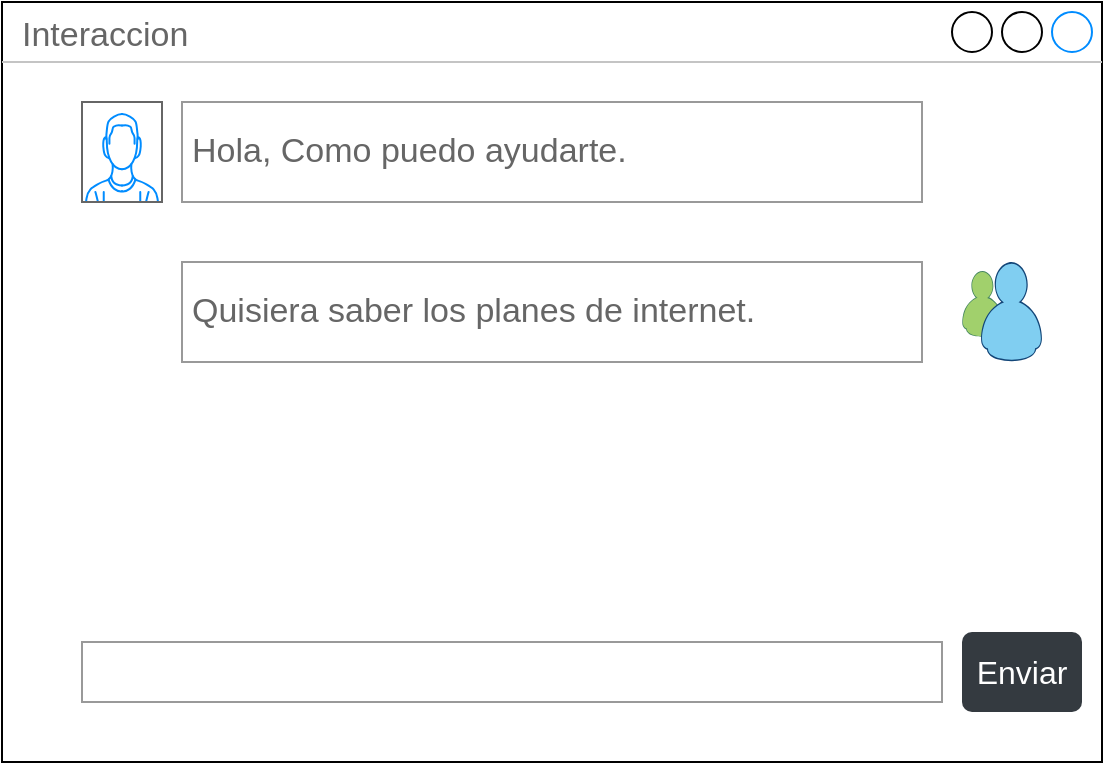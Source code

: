 <mxfile version="22.0.8" type="device" pages="5">
  <diagram name="Page-1" id="6EEpBAA_ziekVDtb_PAh">
    <mxGraphModel dx="808" dy="528" grid="1" gridSize="10" guides="1" tooltips="1" connect="1" arrows="1" fold="1" page="1" pageScale="1" pageWidth="850" pageHeight="1100" math="0" shadow="0">
      <root>
        <mxCell id="0" />
        <mxCell id="1" parent="0" />
        <mxCell id="xYE92URbad5Q_2ESYV_P-2" value="Interaccion" style="strokeWidth=1;shadow=0;dashed=0;align=center;html=1;shape=mxgraph.mockup.containers.window;align=left;verticalAlign=top;spacingLeft=8;strokeColor2=#008cff;strokeColor3=#c4c4c4;fontColor=#666666;mainText=;fontSize=17;labelBackgroundColor=none;whiteSpace=wrap;" parent="1" vertex="1">
          <mxGeometry x="140" y="50" width="550" height="380" as="geometry" />
        </mxCell>
        <mxCell id="xYE92URbad5Q_2ESYV_P-3" value="" style="strokeWidth=1;shadow=0;dashed=0;align=center;html=1;shape=mxgraph.mockup.forms.pwField;strokeColor=#999999;mainText=;align=left;fontColor=#666666;fontSize=17;spacingLeft=3;" parent="1" vertex="1">
          <mxGeometry x="180" y="370" width="430" height="30" as="geometry" />
        </mxCell>
        <mxCell id="xYE92URbad5Q_2ESYV_P-4" value="Enviar" style="html=1;shadow=0;dashed=0;shape=mxgraph.bootstrap.rrect;rSize=5;strokeColor=none;strokeWidth=1;fillColor=#343A40;fontColor=#ffffff;whiteSpace=wrap;align=center;verticalAlign=middle;spacingLeft=0;fontStyle=0;fontSize=16;spacing=5;" parent="1" vertex="1">
          <mxGeometry x="620" y="365" width="60" height="40" as="geometry" />
        </mxCell>
        <mxCell id="xYE92URbad5Q_2ESYV_P-5" value="" style="verticalLabelPosition=bottom;shadow=0;dashed=0;align=center;html=1;verticalAlign=top;strokeWidth=1;shape=mxgraph.mockup.containers.userMale;strokeColor=#666666;strokeColor2=#008cff;" parent="1" vertex="1">
          <mxGeometry x="180" y="100" width="40" height="50" as="geometry" />
        </mxCell>
        <mxCell id="xYE92URbad5Q_2ESYV_P-6" value="Hola, Como puedo ayudarte." style="strokeWidth=1;shadow=0;dashed=0;align=center;html=1;shape=mxgraph.mockup.forms.pwField;strokeColor=#999999;mainText=;align=left;fontColor=#666666;fontSize=17;spacingLeft=3;" parent="1" vertex="1">
          <mxGeometry x="230" y="100" width="370" height="50" as="geometry" />
        </mxCell>
        <mxCell id="xYE92URbad5Q_2ESYV_P-7" value="" style="dashed=0;outlineConnect=0;html=1;align=center;labelPosition=center;verticalLabelPosition=bottom;verticalAlign=top;shape=mxgraph.weblogos.messenger" parent="1" vertex="1">
          <mxGeometry x="620" y="180" width="40" height="50" as="geometry" />
        </mxCell>
        <mxCell id="xYE92URbad5Q_2ESYV_P-8" value="Quisiera saber los planes de internet." style="strokeWidth=1;shadow=0;dashed=0;align=center;html=1;shape=mxgraph.mockup.forms.pwField;strokeColor=#999999;mainText=;align=left;fontColor=#666666;fontSize=17;spacingLeft=3;" parent="1" vertex="1">
          <mxGeometry x="230" y="180" width="370" height="50" as="geometry" />
        </mxCell>
      </root>
    </mxGraphModel>
  </diagram>
  <diagram id="yDfoC-RtRqZ3JEIOBSSw" name="Page-2">
    <mxGraphModel dx="808" dy="1628" grid="1" gridSize="10" guides="1" tooltips="1" connect="1" arrows="1" fold="1" page="1" pageScale="1" pageWidth="850" pageHeight="1100" math="0" shadow="0">
      <root>
        <mxCell id="0" />
        <mxCell id="1" parent="0" />
        <mxCell id="B1a26VZU-elOV3LGPTzw-1" value="" style="strokeWidth=1;shadow=0;dashed=0;align=center;html=1;shape=mxgraph.mockup.forms.rrect;rSize=0;strokeColor=#999999;fillColor=#ffffff;" parent="1" vertex="1">
          <mxGeometry x="40" y="-80" width="510" height="500" as="geometry" />
        </mxCell>
        <mxCell id="B1a26VZU-elOV3LGPTzw-2" value="Login" style="strokeWidth=1;shadow=0;dashed=0;align=center;html=1;shape=mxgraph.mockup.forms.anchor;fontSize=12;fontColor=#666666;align=left;resizeWidth=1;spacingLeft=0;" parent="B1a26VZU-elOV3LGPTzw-1" vertex="1">
          <mxGeometry width="162.558" height="20" relative="1" as="geometry">
            <mxPoint x="10" y="10" as="offset" />
          </mxGeometry>
        </mxCell>
        <mxCell id="B1a26VZU-elOV3LGPTzw-3" value="" style="shape=line;strokeColor=#ddeeff;strokeWidth=2;html=1;resizeWidth=1;" parent="B1a26VZU-elOV3LGPTzw-1" vertex="1">
          <mxGeometry width="468.871" height="10" relative="1" as="geometry">
            <mxPoint x="10" y="30" as="offset" />
          </mxGeometry>
        </mxCell>
        <mxCell id="B1a26VZU-elOV3LGPTzw-4" value="Usuario:" style="strokeWidth=1;shadow=0;dashed=0;align=center;html=1;shape=mxgraph.mockup.forms.anchor;fontSize=12;fontColor=#666666;align=left;resizeWidth=1;spacingLeft=0;" parent="B1a26VZU-elOV3LGPTzw-1" vertex="1">
          <mxGeometry width="162.558" height="20" relative="1" as="geometry">
            <mxPoint x="160" y="170" as="offset" />
          </mxGeometry>
        </mxCell>
        <mxCell id="B1a26VZU-elOV3LGPTzw-5" value="johndoe" style="strokeWidth=1;shadow=0;dashed=0;align=center;html=1;shape=mxgraph.mockup.forms.rrect;rSize=0;strokeColor=#999999;fontColor=#666666;align=left;spacingLeft=5;resizeWidth=1;" parent="B1a26VZU-elOV3LGPTzw-1" vertex="1">
          <mxGeometry width="243.837" height="25" relative="1" as="geometry">
            <mxPoint x="160" y="210" as="offset" />
          </mxGeometry>
        </mxCell>
        <mxCell id="B1a26VZU-elOV3LGPTzw-6" value="Contrasena:" style="strokeWidth=1;shadow=0;dashed=0;align=center;html=1;shape=mxgraph.mockup.forms.anchor;fontSize=12;fontColor=#666666;align=left;resizeWidth=1;spacingLeft=0;" parent="B1a26VZU-elOV3LGPTzw-1" vertex="1">
          <mxGeometry width="162.558" height="20" relative="1" as="geometry">
            <mxPoint x="160" y="250" as="offset" />
          </mxGeometry>
        </mxCell>
        <mxCell id="B1a26VZU-elOV3LGPTzw-7" value="********" style="strokeWidth=1;shadow=0;dashed=0;align=center;html=1;shape=mxgraph.mockup.forms.rrect;rSize=0;strokeColor=#999999;fontColor=#666666;align=left;spacingLeft=5;resizeWidth=1;" parent="B1a26VZU-elOV3LGPTzw-1" vertex="1">
          <mxGeometry width="243.837" height="25" relative="1" as="geometry">
            <mxPoint x="160" y="290" as="offset" />
          </mxGeometry>
        </mxCell>
        <mxCell id="B1a26VZU-elOV3LGPTzw-8" value="Aceptar" style="strokeWidth=1;shadow=0;dashed=0;align=center;html=1;shape=mxgraph.mockup.forms.rrect;rSize=5;strokeColor=#0e8088;fillColor=#b0e3e6;fontSize=16;fontStyle=1;" parent="B1a26VZU-elOV3LGPTzw-1" vertex="1">
          <mxGeometry y="1" width="80" height="30" relative="1" as="geometry">
            <mxPoint x="320" y="-160" as="offset" />
          </mxGeometry>
        </mxCell>
        <mxCell id="B1a26VZU-elOV3LGPTzw-9" value="Forgot Password?" style="strokeWidth=1;shadow=0;dashed=0;align=center;html=1;shape=mxgraph.mockup.forms.anchor;fontSize=12;fontColor=#9999ff;align=left;spacingLeft=0;fontStyle=4;resizeWidth=1;" parent="B1a26VZU-elOV3LGPTzw-1" vertex="1">
          <mxGeometry y="1" width="243.837" height="20" relative="1" as="geometry">
            <mxPoint x="320" y="-120" as="offset" />
          </mxGeometry>
        </mxCell>
        <mxCell id="B1a26VZU-elOV3LGPTzw-10" value="" style="shape=line;strokeColor=#ddeeff;strokeWidth=2;html=1;resizeWidth=1;" parent="B1a26VZU-elOV3LGPTzw-1" vertex="1">
          <mxGeometry y="1" width="477.097" height="10" relative="1" as="geometry">
            <mxPoint x="10" y="-90" as="offset" />
          </mxGeometry>
        </mxCell>
        <mxCell id="B1a26VZU-elOV3LGPTzw-11" value="Nuevo usuario" style="strokeWidth=1;shadow=0;dashed=0;align=center;html=1;shape=mxgraph.mockup.forms.anchor;fontSize=12;fontColor=#666666;align=left;spacingLeft=0;resizeWidth=1;" parent="B1a26VZU-elOV3LGPTzw-1" vertex="1">
          <mxGeometry y="1" width="243.837" height="20" relative="1" as="geometry">
            <mxPoint x="20" y="-70" as="offset" />
          </mxGeometry>
        </mxCell>
        <mxCell id="B1a26VZU-elOV3LGPTzw-12" value="Nueva cuenta" style="strokeWidth=1;shadow=0;dashed=0;align=center;html=1;shape=mxgraph.mockup.forms.rrect;rSize=5;strokeColor=#0e8088;fillColor=#b0e3e6;fontSize=16;fontStyle=1;" parent="B1a26VZU-elOV3LGPTzw-1" vertex="1">
          <mxGeometry y="1" width="120" height="30" relative="1" as="geometry">
            <mxPoint x="20" y="-50" as="offset" />
          </mxGeometry>
        </mxCell>
        <mxCell id="B1a26VZU-elOV3LGPTzw-14" value="" style="dashed=0;outlineConnect=0;html=1;align=center;labelPosition=center;verticalLabelPosition=bottom;verticalAlign=top;shape=mxgraph.webicons.meetup;fillColor=#d5e8d4;strokeColor=#82b366;" parent="B1a26VZU-elOV3LGPTzw-1" vertex="1">
          <mxGeometry x="30" y="70" width="100" height="290" as="geometry" />
        </mxCell>
        <mxCell id="B1a26VZU-elOV3LGPTzw-15" value="" style="dashed=0;outlineConnect=0;html=1;align=center;labelPosition=center;verticalLabelPosition=bottom;verticalAlign=top;shape=mxgraph.webicons.netlog;fillColor=#008a00;strokeColor=#005700;fontColor=#ffffff;" parent="B1a26VZU-elOV3LGPTzw-1" vertex="1">
          <mxGeometry x="230" y="60" width="102.4" height="102.4" as="geometry" />
        </mxCell>
      </root>
    </mxGraphModel>
  </diagram>
  <diagram id="U4NBv-kJNOBqVVcbyehC" name="Page-3">
    <mxGraphModel dx="808" dy="528" grid="1" gridSize="10" guides="1" tooltips="1" connect="1" arrows="1" fold="1" page="1" pageScale="1" pageWidth="850" pageHeight="1100" math="0" shadow="0">
      <root>
        <mxCell id="0" />
        <mxCell id="1" parent="0" />
        <mxCell id="8vsZJs9pEtPjcIF9clKC-1" value="" style="strokeWidth=1;shadow=0;dashed=0;align=center;html=1;shape=mxgraph.mockup.containers.browserWindow;rSize=0;strokeColor=#666666;strokeColor2=#008cff;strokeColor3=#c4c4c4;mainText=,;recursiveResize=0;" parent="1" vertex="1">
          <mxGeometry x="40" y="40" width="560" height="380" as="geometry" />
        </mxCell>
        <mxCell id="8vsZJs9pEtPjcIF9clKC-2" value="Taller de grado" style="strokeWidth=1;shadow=0;dashed=0;align=center;html=1;shape=mxgraph.mockup.containers.anchor;fontSize=17;fontColor=#666666;align=left;whiteSpace=wrap;" parent="8vsZJs9pEtPjcIF9clKC-1" vertex="1">
          <mxGeometry x="60" y="12" width="130" height="26" as="geometry" />
        </mxCell>
        <mxCell id="8vsZJs9pEtPjcIF9clKC-3" value="http://www.localhost/tecnico" style="strokeWidth=1;shadow=0;dashed=0;align=center;html=1;shape=mxgraph.mockup.containers.anchor;rSize=0;fontSize=17;fontColor=#666666;align=left;" parent="8vsZJs9pEtPjcIF9clKC-1" vertex="1">
          <mxGeometry x="130" y="60" width="250" height="26" as="geometry" />
        </mxCell>
        <mxCell id="8vsZJs9pEtPjcIF9clKC-4" value="" style="strokeWidth=1;shadow=0;dashed=0;align=center;html=1;shape=mxgraph.mockup.forms.pwField;strokeColor=#999999;mainText=;align=left;fontColor=#666666;fontSize=17;spacingLeft=3;" parent="8vsZJs9pEtPjcIF9clKC-1" vertex="1">
          <mxGeometry x="360" y="150" width="150" height="30" as="geometry" />
        </mxCell>
        <mxCell id="8vsZJs9pEtPjcIF9clKC-5" value="" style="strokeWidth=1;shadow=0;dashed=0;align=center;html=1;shape=mxgraph.mockup.forms.pwField;strokeColor=#999999;mainText=;align=left;fontColor=#666666;fontSize=17;spacingLeft=3;" parent="8vsZJs9pEtPjcIF9clKC-1" vertex="1">
          <mxGeometry x="360" y="205" width="150" height="30" as="geometry" />
        </mxCell>
        <mxCell id="8vsZJs9pEtPjcIF9clKC-7" value="Nombre:" style="text;html=1;strokeColor=none;fillColor=none;align=center;verticalAlign=middle;whiteSpace=wrap;rounded=0;" parent="8vsZJs9pEtPjcIF9clKC-1" vertex="1">
          <mxGeometry x="260" y="150" width="60" height="30" as="geometry" />
        </mxCell>
        <mxCell id="8vsZJs9pEtPjcIF9clKC-8" value="Cargo:" style="text;html=1;strokeColor=none;fillColor=none;align=center;verticalAlign=middle;whiteSpace=wrap;rounded=0;" parent="8vsZJs9pEtPjcIF9clKC-1" vertex="1">
          <mxGeometry x="260" y="205" width="60" height="30" as="geometry" />
        </mxCell>
        <mxCell id="8vsZJs9pEtPjcIF9clKC-9" value="" style="strokeWidth=1;shadow=0;dashed=0;align=center;html=1;shape=mxgraph.mockup.rrect;rSize=10;strokeColor=#0e8088;fillColor=#b0e3e6;" parent="8vsZJs9pEtPjcIF9clKC-1" vertex="1">
          <mxGeometry x="30" y="130" width="120" height="200" as="geometry" />
        </mxCell>
        <mxCell id="8vsZJs9pEtPjcIF9clKC-10" value="Reportes" style="strokeColor=inherit;fillColor=inherit;gradientColor=inherit;strokeWidth=1;shadow=0;dashed=0;align=center;html=1;shape=mxgraph.mockup.rrect;rSize=0;fontSize=17;fontColor=#666666;fontStyle=1;resizeWidth=1;whiteSpace=wrap;" parent="8vsZJs9pEtPjcIF9clKC-9" vertex="1">
          <mxGeometry width="120" height="50" relative="1" as="geometry">
            <mxPoint y="50" as="offset" />
          </mxGeometry>
        </mxCell>
        <mxCell id="8vsZJs9pEtPjcIF9clKC-11" value="Ordenes" style="strokeColor=inherit;fillColor=inherit;gradientColor=inherit;strokeWidth=1;shadow=0;dashed=0;align=center;html=1;shape=mxgraph.mockup.rrect;rSize=0;fontSize=17;fontColor=#666666;fontStyle=1;resizeWidth=1;whiteSpace=wrap;" parent="8vsZJs9pEtPjcIF9clKC-9" vertex="1">
          <mxGeometry width="120" height="50" relative="1" as="geometry">
            <mxPoint y="100" as="offset" />
          </mxGeometry>
        </mxCell>
        <mxCell id="8vsZJs9pEtPjcIF9clKC-12" value="Planes" style="strokeColor=inherit;fillColor=inherit;gradientColor=inherit;strokeWidth=1;shadow=0;dashed=0;align=center;html=1;shape=mxgraph.mockup.bottomButton;rSize=10;fontSize=17;fontColor=#666666;fontStyle=1;resizeWidth=1;whiteSpace=wrap;" parent="8vsZJs9pEtPjcIF9clKC-9" vertex="1">
          <mxGeometry y="1" width="120" height="50" relative="1" as="geometry">
            <mxPoint y="-50" as="offset" />
          </mxGeometry>
        </mxCell>
        <mxCell id="8vsZJs9pEtPjcIF9clKC-13" value="Tecnico" style="strokeWidth=1;shadow=0;dashed=0;align=center;html=1;shape=mxgraph.mockup.topButton;rSize=10;fontSize=17;fontColor=#ffffff;fontStyle=1;fillColor=#008cff;strokeColor=#008cff;resizeWidth=1;whiteSpace=wrap;" parent="8vsZJs9pEtPjcIF9clKC-9" vertex="1">
          <mxGeometry width="120" height="50" relative="1" as="geometry" />
        </mxCell>
        <mxCell id="8vsZJs9pEtPjcIF9clKC-17" value="Guardar" style="strokeWidth=1;shadow=0;dashed=0;align=center;html=1;shape=mxgraph.mockup.buttons.button;strokeColor=#2D7600;fontColor=#ffffff;mainText=;buttonStyle=round;fontSize=17;fontStyle=1;fillColor=#60a917;whiteSpace=wrap;" parent="8vsZJs9pEtPjcIF9clKC-1" vertex="1">
          <mxGeometry x="420" y="280" width="90" height="50" as="geometry" />
        </mxCell>
      </root>
    </mxGraphModel>
  </diagram>
  <diagram id="ENs0Tklc4Ia8hJAsQgSt" name="Page-4">
    <mxGraphModel dx="808" dy="528" grid="1" gridSize="10" guides="1" tooltips="1" connect="1" arrows="1" fold="1" page="1" pageScale="1" pageWidth="850" pageHeight="1100" math="0" shadow="0">
      <root>
        <mxCell id="0" />
        <mxCell id="1" parent="0" />
        <mxCell id="uYtmD_lmf9JGtCvE9MRU-1" value="Chat" style="strokeWidth=1;shadow=0;dashed=0;align=center;html=1;shape=mxgraph.mockup.containers.window;align=left;verticalAlign=top;spacingLeft=8;strokeColor2=#008cff;strokeColor3=#c4c4c4;fontColor=#666666;mainText=;fontSize=17;labelBackgroundColor=none;whiteSpace=wrap;" vertex="1" parent="1">
          <mxGeometry x="140" y="90" width="550" height="380" as="geometry" />
        </mxCell>
        <mxCell id="uYtmD_lmf9JGtCvE9MRU-2" value="" style="strokeWidth=1;shadow=0;dashed=0;align=center;html=1;shape=mxgraph.mockup.containers.marginRect2;rectMarginLeft=67;strokeColor=#666666;gradientColor=none;whiteSpace=wrap;" vertex="1" parent="1">
          <mxGeometry x="190" y="150" width="440" height="290" as="geometry" />
        </mxCell>
        <mxCell id="uYtmD_lmf9JGtCvE9MRU-3" value="Chat 1" style="strokeColor=inherit;fillColor=inherit;gradientColor=inherit;strokeWidth=1;shadow=0;dashed=0;align=center;html=1;shape=mxgraph.mockup.containers.rrect;rSize=0;fontSize=17;fontColor=#666666;" vertex="1" parent="uYtmD_lmf9JGtCvE9MRU-2">
          <mxGeometry width="60" height="25" relative="1" as="geometry">
            <mxPoint y="10" as="offset" />
          </mxGeometry>
        </mxCell>
        <mxCell id="uYtmD_lmf9JGtCvE9MRU-4" value="Chat 2" style="strokeWidth=1;shadow=0;dashed=0;align=center;html=1;shape=mxgraph.mockup.containers.rrect;rSize=0;fontSize=17;fontColor=#ffffff;strokeColor=#008cff;fillColor=#008cff;" vertex="1" parent="uYtmD_lmf9JGtCvE9MRU-2">
          <mxGeometry width="60" height="25" relative="1" as="geometry">
            <mxPoint y="40" as="offset" />
          </mxGeometry>
        </mxCell>
        <mxCell id="uYtmD_lmf9JGtCvE9MRU-5" value="Chat 3" style="strokeColor=inherit;fillColor=inherit;gradientColor=inherit;strokeWidth=1;shadow=0;dashed=0;align=center;html=1;shape=mxgraph.mockup.containers.rrect;rSize=0;fontSize=17;fontColor=#666666;" vertex="1" parent="uYtmD_lmf9JGtCvE9MRU-2">
          <mxGeometry width="60" height="25" relative="1" as="geometry">
            <mxPoint y="70" as="offset" />
          </mxGeometry>
        </mxCell>
        <mxCell id="uYtmD_lmf9JGtCvE9MRU-6" value="" style="strokeWidth=1;shadow=0;dashed=0;align=center;html=1;shape=mxgraph.mockup.containers.leftButton;rSize=5;strokeColor=#008cff;fillColor=#008cff;resizeHeight=1;movable=0;deletable=0;" vertex="1" parent="uYtmD_lmf9JGtCvE9MRU-2">
          <mxGeometry width="7" height="290" relative="1" as="geometry">
            <mxPoint x="60" as="offset" />
          </mxGeometry>
        </mxCell>
        <mxCell id="uYtmD_lmf9JGtCvE9MRU-7" value="Buenos dias me podria ayudar con los planes de TV" style="strokeWidth=1;shadow=0;dashed=0;align=center;html=1;shape=mxgraph.mockup.text.textBox;fontColor=#666666;align=left;fontSize=17;spacingLeft=4;spacingTop=-3;whiteSpace=wrap;strokeColor=#666666;mainText=" vertex="1" parent="uYtmD_lmf9JGtCvE9MRU-2">
          <mxGeometry x="85" y="10" width="345" height="50" as="geometry" />
        </mxCell>
        <mxCell id="uYtmD_lmf9JGtCvE9MRU-8" value="&lt;span style=&quot;background-color: initial;&quot;&gt;Por supuesto los planes con los que contamos son:&lt;br&gt;&lt;ol&gt;&lt;li&gt;&lt;span style=&quot;background-color: initial;&quot;&gt;100BS 50 canales&lt;/span&gt;&lt;/li&gt;&lt;li&gt;&lt;span style=&quot;background-color: initial;&quot;&gt;200Bs 50 canles mas los canales deportivos&amp;nbsp;&lt;/span&gt;&lt;/li&gt;&lt;/ol&gt;&lt;/span&gt;" style="strokeWidth=1;shadow=0;dashed=0;align=right;html=1;shape=mxgraph.mockup.text.textBox;fontColor=#666666;align=left;fontSize=17;spacingLeft=4;spacingTop=-3;whiteSpace=wrap;strokeColor=#666666;mainText=" vertex="1" parent="uYtmD_lmf9JGtCvE9MRU-2">
          <mxGeometry x="120" y="90" width="310" height="140" as="geometry" />
        </mxCell>
      </root>
    </mxGraphModel>
  </diagram>
  <diagram id="NydRaRvWhPC4JsnTRFuW" name="Page-5">
    <mxGraphModel dx="808" dy="528" grid="1" gridSize="10" guides="1" tooltips="1" connect="1" arrows="1" fold="1" page="1" pageScale="1" pageWidth="850" pageHeight="1100" math="0" shadow="0">
      <root>
        <mxCell id="0" />
        <mxCell id="1" parent="0" />
        <mxCell id="9EE7ORY54EpSj-pf811w-1" value="" style="strokeWidth=1;shadow=0;dashed=0;align=center;html=1;shape=mxgraph.mockup.containers.browserWindow;rSize=0;strokeColor=#666666;strokeColor2=#008cff;strokeColor3=#c4c4c4;mainText=,;recursiveResize=0;" vertex="1" parent="1">
          <mxGeometry x="60" y="30" width="710" height="490" as="geometry" />
        </mxCell>
        <mxCell id="9EE7ORY54EpSj-pf811w-2" value="Taller" style="strokeWidth=1;shadow=0;dashed=0;align=center;html=1;shape=mxgraph.mockup.containers.anchor;fontSize=17;fontColor=#666666;align=left;whiteSpace=wrap;" vertex="1" parent="9EE7ORY54EpSj-pf811w-1">
          <mxGeometry x="60" y="12" width="110" height="26" as="geometry" />
        </mxCell>
        <mxCell id="9EE7ORY54EpSj-pf811w-3" value="https://www.viva.com/servico/id=55" style="strokeWidth=1;shadow=0;dashed=0;align=center;html=1;shape=mxgraph.mockup.containers.anchor;rSize=0;fontSize=17;fontColor=#666666;align=left;" vertex="1" parent="9EE7ORY54EpSj-pf811w-1">
          <mxGeometry x="130" y="60" width="290" height="26" as="geometry" />
        </mxCell>
        <mxCell id="9EE7ORY54EpSj-pf811w-4" value="" style="verticalLabelPosition=bottom;shadow=0;dashed=0;align=center;html=1;verticalAlign=top;strokeWidth=1;shape=mxgraph.mockup.containers.userMale;strokeColor=#666666;strokeColor2=#008cff;" vertex="1" parent="9EE7ORY54EpSj-pf811w-1">
          <mxGeometry x="40" y="140" width="100" height="100" as="geometry" />
        </mxCell>
        <mxCell id="9EE7ORY54EpSj-pf811w-5" value="Usuario" style="strokeWidth=1;shadow=0;dashed=0;align=center;html=1;shape=mxgraph.mockup.text.textBox;fontColor=#666666;align=left;fontSize=17;spacingLeft=4;spacingTop=-3;whiteSpace=wrap;strokeColor=#666666;mainText=" vertex="1" parent="9EE7ORY54EpSj-pf811w-1">
          <mxGeometry x="15" y="250" width="150" height="30" as="geometry" />
        </mxCell>
        <mxCell id="9EE7ORY54EpSj-pf811w-7" value="Solicitud" style="strokeWidth=1;shadow=0;dashed=0;align=center;html=1;shape=mxgraph.mockup.containers.window;align=left;verticalAlign=top;spacingLeft=8;strokeColor2=#008cff;strokeColor3=#c4c4c4;fontColor=#666666;mainText=;fontSize=17;labelBackgroundColor=none;whiteSpace=wrap;" vertex="1" parent="9EE7ORY54EpSj-pf811w-1">
          <mxGeometry x="190" y="117.5" width="430" height="332.5" as="geometry" />
        </mxCell>
        <mxCell id="9EE7ORY54EpSj-pf811w-8" value="Instalacion de TV cable" style="strokeWidth=1;shadow=0;dashed=0;align=center;html=1;shape=mxgraph.mockup.text.textBox;fontColor=#666666;align=left;fontSize=17;spacingLeft=4;spacingTop=-3;whiteSpace=wrap;strokeColor=#666666;mainText=" vertex="1" parent="9EE7ORY54EpSj-pf811w-1">
          <mxGeometry x="295" y="180" width="240" height="30" as="geometry" />
        </mxCell>
        <mxCell id="9EE7ORY54EpSj-pf811w-9" value="Servicio:" style="strokeWidth=1;shadow=0;dashed=0;align=center;html=1;shape=mxgraph.mockup.text.textBox;fontColor=#666666;align=left;fontSize=17;spacingLeft=4;spacingTop=-3;whiteSpace=wrap;strokeColor=none;mainText=" vertex="1" parent="9EE7ORY54EpSj-pf811w-1">
          <mxGeometry x="220" y="180" width="75" height="30" as="geometry" />
        </mxCell>
        <mxCell id="9EE7ORY54EpSj-pf811w-10" value="Fecha:" style="strokeWidth=1;shadow=0;dashed=0;align=center;html=1;shape=mxgraph.mockup.text.textBox;fontColor=#666666;align=left;fontSize=17;spacingLeft=4;spacingTop=-3;whiteSpace=wrap;strokeColor=none;mainText=" vertex="1" parent="9EE7ORY54EpSj-pf811w-1">
          <mxGeometry x="222.5" y="220" width="70" height="30" as="geometry" />
        </mxCell>
        <mxCell id="9EE7ORY54EpSj-pf811w-11" value="10/11/2023" style="strokeWidth=1;shadow=0;dashed=0;align=center;html=1;shape=mxgraph.mockup.text.textBox;fontColor=#666666;align=left;fontSize=17;spacingLeft=4;spacingTop=-3;whiteSpace=wrap;strokeColor=#666666;mainText=" vertex="1" parent="9EE7ORY54EpSj-pf811w-1">
          <mxGeometry x="295" y="220" width="240" height="30" as="geometry" />
        </mxCell>
        <mxCell id="9EE7ORY54EpSj-pf811w-12" value="Cancelar solicutud:" style="strokeWidth=1;shadow=0;dashed=0;align=center;html=1;shape=mxgraph.mockup.text.textBox;fontColor=#666666;align=left;fontSize=17;spacingLeft=4;spacingTop=-3;whiteSpace=wrap;strokeColor=none;mainText=" vertex="1" parent="9EE7ORY54EpSj-pf811w-1">
          <mxGeometry x="295" y="270" width="165" height="30" as="geometry" />
        </mxCell>
        <mxCell id="9EE7ORY54EpSj-pf811w-6" value="OFF" style="strokeWidth=1;shadow=0;dashed=0;align=center;html=1;shape=mxgraph.mockup.buttons.onOffButton;gradientColor=none;strokeColor=#999999;buttonState=on;fillColor2=#008cff;fontColor=#ffffff;fontSize=17;mainText=;spacingRight=40;fontStyle=1;whiteSpace=wrap;" vertex="1" parent="9EE7ORY54EpSj-pf811w-1">
          <mxGeometry x="450" y="260" width="155" height="50" as="geometry" />
        </mxCell>
        <mxCell id="9EE7ORY54EpSj-pf811w-13" value="Motivo:" style="strokeWidth=1;shadow=0;dashed=0;align=center;html=1;shape=mxgraph.mockup.text.textBox;fontColor=#666666;align=left;fontSize=17;spacingLeft=4;spacingTop=-3;whiteSpace=wrap;strokeColor=none;mainText=" vertex="1" parent="9EE7ORY54EpSj-pf811w-1">
          <mxGeometry x="300" y="330" width="70" height="30" as="geometry" />
        </mxCell>
        <mxCell id="9EE7ORY54EpSj-pf811w-14" value="No nos vamos a encontrar en casa." style="strokeWidth=1;shadow=0;dashed=0;align=center;html=1;shape=mxgraph.mockup.text.textBox;fontColor=#666666;align=left;fontSize=17;spacingLeft=4;spacingTop=-3;whiteSpace=wrap;strokeColor=#666666;mainText=" vertex="1" parent="9EE7ORY54EpSj-pf811w-1">
          <mxGeometry x="370" y="330" width="220" height="110" as="geometry" />
        </mxCell>
      </root>
    </mxGraphModel>
  </diagram>
</mxfile>

